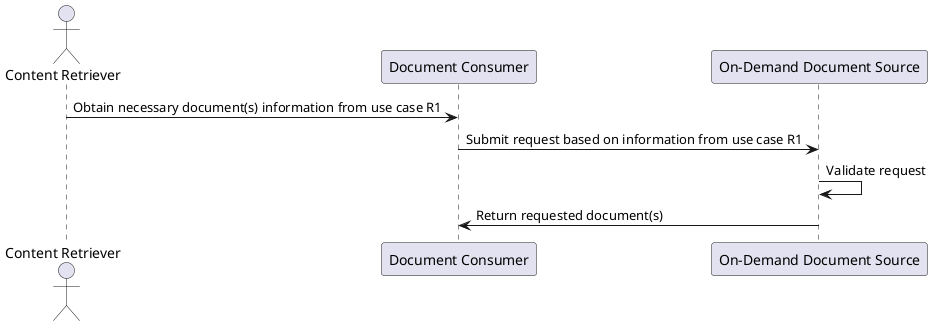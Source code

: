 @startuml
actor "Content Retriever" as CR
participant "Document Consumer" as DC
participant "On-Demand Document Source" as ODDS

CR -> DC: Obtain necessary document(s) information from use case R1
DC -> ODDS: Submit request based on information from use case R1
ODDS -> ODDS: Validate request
ODDS -> DC: Return requested document(s)
@enduml
